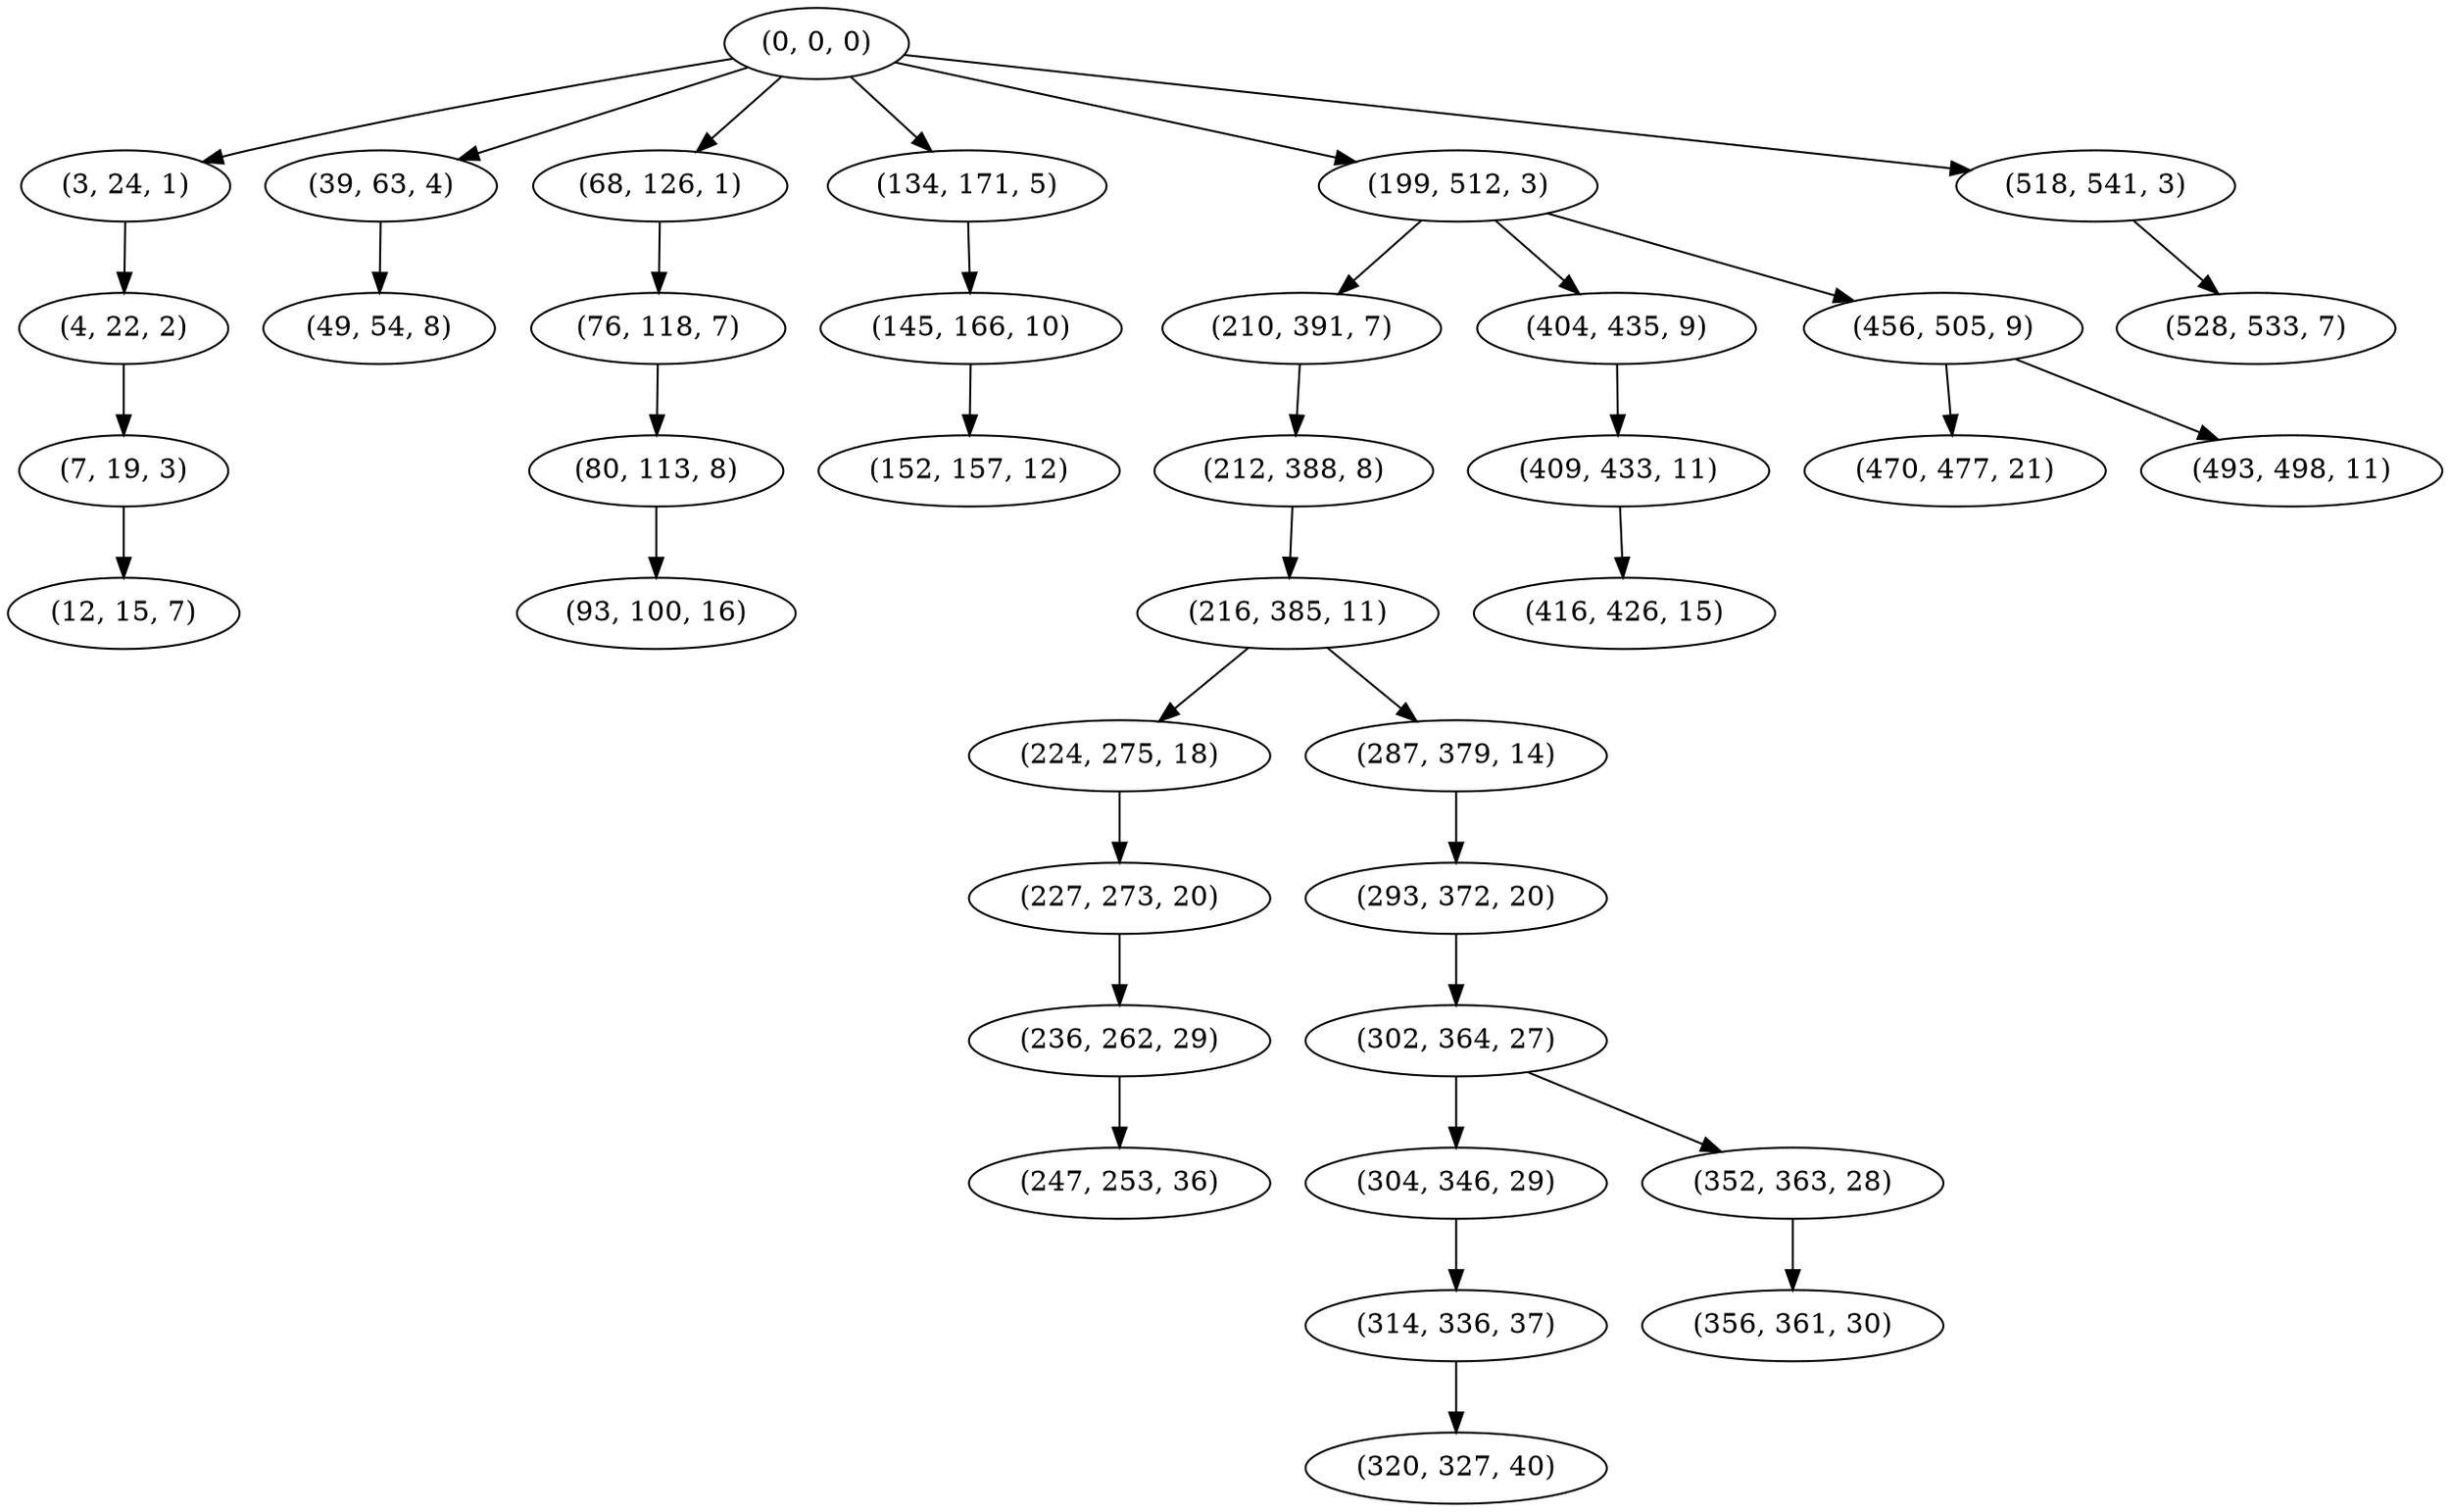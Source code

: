 digraph tree {
    "(0, 0, 0)";
    "(3, 24, 1)";
    "(4, 22, 2)";
    "(7, 19, 3)";
    "(12, 15, 7)";
    "(39, 63, 4)";
    "(49, 54, 8)";
    "(68, 126, 1)";
    "(76, 118, 7)";
    "(80, 113, 8)";
    "(93, 100, 16)";
    "(134, 171, 5)";
    "(145, 166, 10)";
    "(152, 157, 12)";
    "(199, 512, 3)";
    "(210, 391, 7)";
    "(212, 388, 8)";
    "(216, 385, 11)";
    "(224, 275, 18)";
    "(227, 273, 20)";
    "(236, 262, 29)";
    "(247, 253, 36)";
    "(287, 379, 14)";
    "(293, 372, 20)";
    "(302, 364, 27)";
    "(304, 346, 29)";
    "(314, 336, 37)";
    "(320, 327, 40)";
    "(352, 363, 28)";
    "(356, 361, 30)";
    "(404, 435, 9)";
    "(409, 433, 11)";
    "(416, 426, 15)";
    "(456, 505, 9)";
    "(470, 477, 21)";
    "(493, 498, 11)";
    "(518, 541, 3)";
    "(528, 533, 7)";
    "(0, 0, 0)" -> "(3, 24, 1)";
    "(0, 0, 0)" -> "(39, 63, 4)";
    "(0, 0, 0)" -> "(68, 126, 1)";
    "(0, 0, 0)" -> "(134, 171, 5)";
    "(0, 0, 0)" -> "(199, 512, 3)";
    "(0, 0, 0)" -> "(518, 541, 3)";
    "(3, 24, 1)" -> "(4, 22, 2)";
    "(4, 22, 2)" -> "(7, 19, 3)";
    "(7, 19, 3)" -> "(12, 15, 7)";
    "(39, 63, 4)" -> "(49, 54, 8)";
    "(68, 126, 1)" -> "(76, 118, 7)";
    "(76, 118, 7)" -> "(80, 113, 8)";
    "(80, 113, 8)" -> "(93, 100, 16)";
    "(134, 171, 5)" -> "(145, 166, 10)";
    "(145, 166, 10)" -> "(152, 157, 12)";
    "(199, 512, 3)" -> "(210, 391, 7)";
    "(199, 512, 3)" -> "(404, 435, 9)";
    "(199, 512, 3)" -> "(456, 505, 9)";
    "(210, 391, 7)" -> "(212, 388, 8)";
    "(212, 388, 8)" -> "(216, 385, 11)";
    "(216, 385, 11)" -> "(224, 275, 18)";
    "(216, 385, 11)" -> "(287, 379, 14)";
    "(224, 275, 18)" -> "(227, 273, 20)";
    "(227, 273, 20)" -> "(236, 262, 29)";
    "(236, 262, 29)" -> "(247, 253, 36)";
    "(287, 379, 14)" -> "(293, 372, 20)";
    "(293, 372, 20)" -> "(302, 364, 27)";
    "(302, 364, 27)" -> "(304, 346, 29)";
    "(302, 364, 27)" -> "(352, 363, 28)";
    "(304, 346, 29)" -> "(314, 336, 37)";
    "(314, 336, 37)" -> "(320, 327, 40)";
    "(352, 363, 28)" -> "(356, 361, 30)";
    "(404, 435, 9)" -> "(409, 433, 11)";
    "(409, 433, 11)" -> "(416, 426, 15)";
    "(456, 505, 9)" -> "(470, 477, 21)";
    "(456, 505, 9)" -> "(493, 498, 11)";
    "(518, 541, 3)" -> "(528, 533, 7)";
}
